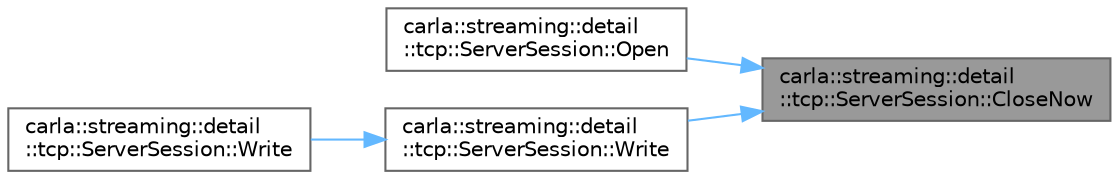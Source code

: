 digraph "carla::streaming::detail::tcp::ServerSession::CloseNow"
{
 // INTERACTIVE_SVG=YES
 // LATEX_PDF_SIZE
  bgcolor="transparent";
  edge [fontname=Helvetica,fontsize=10,labelfontname=Helvetica,labelfontsize=10];
  node [fontname=Helvetica,fontsize=10,shape=box,height=0.2,width=0.4];
  rankdir="RL";
  Node1 [id="Node000001",label="carla::streaming::detail\l::tcp::ServerSession::CloseNow",height=0.2,width=0.4,color="gray40", fillcolor="grey60", style="filled", fontcolor="black",tooltip=" "];
  Node1 -> Node2 [id="edge1_Node000001_Node000002",dir="back",color="steelblue1",style="solid",tooltip=" "];
  Node2 [id="Node000002",label="carla::streaming::detail\l::tcp::ServerSession::Open",height=0.2,width=0.4,color="grey40", fillcolor="white", style="filled",URL="$d6/d51/classcarla_1_1streaming_1_1detail_1_1tcp_1_1ServerSession.html#a506c21da6ede5e6189fa7713a14d13c2",tooltip="Starts the session and calls on_opened after successfully reading the stream id, and on_closed once t..."];
  Node1 -> Node3 [id="edge2_Node000001_Node000003",dir="back",color="steelblue1",style="solid",tooltip=" "];
  Node3 [id="Node000003",label="carla::streaming::detail\l::tcp::ServerSession::Write",height=0.2,width=0.4,color="grey40", fillcolor="white", style="filled",URL="$d6/d51/classcarla_1_1streaming_1_1detail_1_1tcp_1_1ServerSession.html#af5255361ee0fd1c54d54faf759f21da4",tooltip="Writes some data to the socket."];
  Node3 -> Node4 [id="edge3_Node000003_Node000004",dir="back",color="steelblue1",style="solid",tooltip=" "];
  Node4 [id="Node000004",label="carla::streaming::detail\l::tcp::ServerSession::Write",height=0.2,width=0.4,color="grey40", fillcolor="white", style="filled",URL="$d6/d51/classcarla_1_1streaming_1_1detail_1_1tcp_1_1ServerSession.html#adc3bc2f7e8cd44be17aa98c5d2570604",tooltip="Writes some data to the socket."];
}
